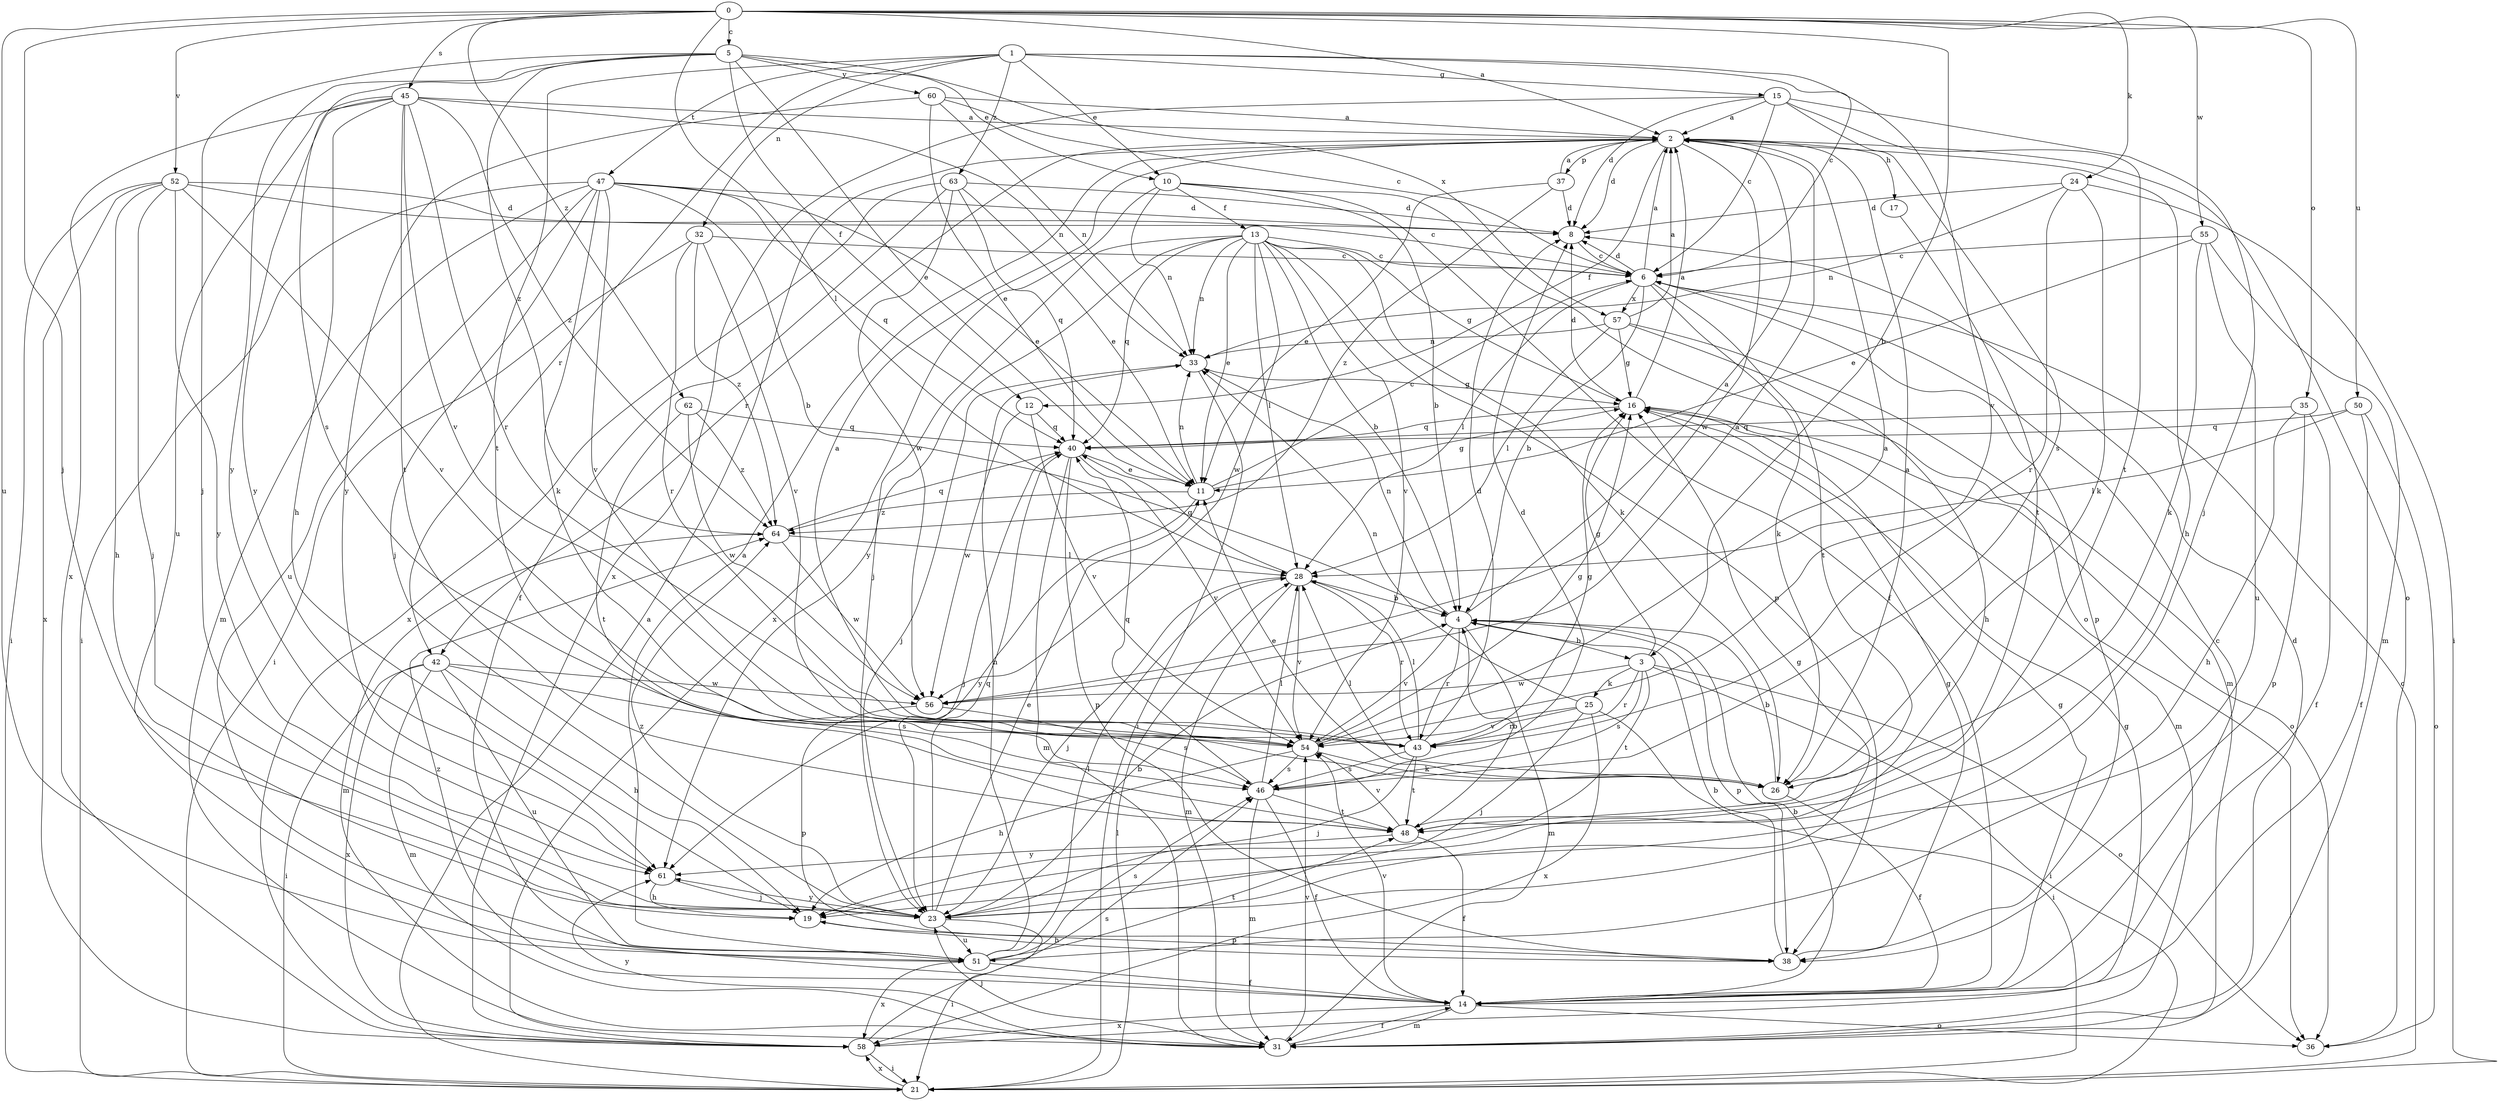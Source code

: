 strict digraph  {
0;
1;
2;
3;
4;
5;
6;
8;
10;
11;
12;
13;
14;
15;
16;
17;
19;
21;
23;
24;
25;
26;
28;
31;
32;
33;
35;
36;
37;
38;
40;
42;
43;
45;
46;
47;
48;
50;
51;
52;
54;
55;
56;
57;
58;
60;
61;
62;
63;
64;
0 -> 2  [label=a];
0 -> 3  [label=b];
0 -> 5  [label=c];
0 -> 23  [label=j];
0 -> 24  [label=k];
0 -> 28  [label=l];
0 -> 35  [label=o];
0 -> 45  [label=s];
0 -> 50  [label=u];
0 -> 51  [label=u];
0 -> 52  [label=v];
0 -> 55  [label=w];
0 -> 62  [label=z];
1 -> 6  [label=c];
1 -> 10  [label=e];
1 -> 15  [label=g];
1 -> 32  [label=n];
1 -> 42  [label=r];
1 -> 47  [label=t];
1 -> 48  [label=t];
1 -> 54  [label=v];
1 -> 63  [label=z];
2 -> 8  [label=d];
2 -> 12  [label=f];
2 -> 17  [label=h];
2 -> 19  [label=h];
2 -> 36  [label=o];
2 -> 37  [label=p];
2 -> 42  [label=r];
2 -> 56  [label=w];
3 -> 16  [label=g];
3 -> 21  [label=i];
3 -> 25  [label=k];
3 -> 36  [label=o];
3 -> 43  [label=r];
3 -> 46  [label=s];
3 -> 48  [label=t];
3 -> 56  [label=w];
4 -> 2  [label=a];
4 -> 3  [label=b];
4 -> 31  [label=m];
4 -> 33  [label=n];
4 -> 38  [label=p];
4 -> 43  [label=r];
4 -> 54  [label=v];
5 -> 10  [label=e];
5 -> 11  [label=e];
5 -> 12  [label=f];
5 -> 23  [label=j];
5 -> 46  [label=s];
5 -> 57  [label=x];
5 -> 60  [label=y];
5 -> 61  [label=y];
5 -> 64  [label=z];
6 -> 2  [label=a];
6 -> 4  [label=b];
6 -> 8  [label=d];
6 -> 26  [label=k];
6 -> 28  [label=l];
6 -> 38  [label=p];
6 -> 48  [label=t];
6 -> 57  [label=x];
8 -> 6  [label=c];
10 -> 4  [label=b];
10 -> 13  [label=f];
10 -> 14  [label=f];
10 -> 33  [label=n];
10 -> 36  [label=o];
10 -> 58  [label=x];
11 -> 6  [label=c];
11 -> 16  [label=g];
11 -> 33  [label=n];
11 -> 61  [label=y];
11 -> 64  [label=z];
12 -> 40  [label=q];
12 -> 54  [label=v];
12 -> 56  [label=w];
13 -> 4  [label=b];
13 -> 6  [label=c];
13 -> 11  [label=e];
13 -> 16  [label=g];
13 -> 23  [label=j];
13 -> 26  [label=k];
13 -> 28  [label=l];
13 -> 33  [label=n];
13 -> 38  [label=p];
13 -> 40  [label=q];
13 -> 54  [label=v];
13 -> 56  [label=w];
13 -> 61  [label=y];
14 -> 4  [label=b];
14 -> 6  [label=c];
14 -> 16  [label=g];
14 -> 31  [label=m];
14 -> 36  [label=o];
14 -> 54  [label=v];
14 -> 58  [label=x];
14 -> 64  [label=z];
15 -> 2  [label=a];
15 -> 6  [label=c];
15 -> 8  [label=d];
15 -> 23  [label=j];
15 -> 46  [label=s];
15 -> 48  [label=t];
15 -> 58  [label=x];
16 -> 2  [label=a];
16 -> 8  [label=d];
16 -> 31  [label=m];
16 -> 36  [label=o];
16 -> 40  [label=q];
17 -> 48  [label=t];
19 -> 38  [label=p];
21 -> 2  [label=a];
21 -> 6  [label=c];
21 -> 28  [label=l];
21 -> 58  [label=x];
23 -> 4  [label=b];
23 -> 11  [label=e];
23 -> 16  [label=g];
23 -> 21  [label=i];
23 -> 40  [label=q];
23 -> 51  [label=u];
23 -> 61  [label=y];
23 -> 64  [label=z];
24 -> 8  [label=d];
24 -> 21  [label=i];
24 -> 26  [label=k];
24 -> 33  [label=n];
24 -> 43  [label=r];
25 -> 21  [label=i];
25 -> 23  [label=j];
25 -> 33  [label=n];
25 -> 43  [label=r];
25 -> 54  [label=v];
25 -> 58  [label=x];
26 -> 2  [label=a];
26 -> 4  [label=b];
26 -> 11  [label=e];
26 -> 14  [label=f];
26 -> 28  [label=l];
28 -> 4  [label=b];
28 -> 23  [label=j];
28 -> 31  [label=m];
28 -> 40  [label=q];
28 -> 43  [label=r];
28 -> 54  [label=v];
31 -> 8  [label=d];
31 -> 14  [label=f];
31 -> 23  [label=j];
31 -> 54  [label=v];
31 -> 61  [label=y];
32 -> 6  [label=c];
32 -> 21  [label=i];
32 -> 43  [label=r];
32 -> 54  [label=v];
32 -> 64  [label=z];
33 -> 16  [label=g];
33 -> 21  [label=i];
33 -> 23  [label=j];
35 -> 14  [label=f];
35 -> 19  [label=h];
35 -> 38  [label=p];
35 -> 40  [label=q];
37 -> 2  [label=a];
37 -> 8  [label=d];
37 -> 11  [label=e];
37 -> 64  [label=z];
38 -> 4  [label=b];
38 -> 16  [label=g];
38 -> 19  [label=h];
40 -> 11  [label=e];
40 -> 23  [label=j];
40 -> 31  [label=m];
40 -> 38  [label=p];
40 -> 54  [label=v];
42 -> 19  [label=h];
42 -> 21  [label=i];
42 -> 31  [label=m];
42 -> 46  [label=s];
42 -> 51  [label=u];
42 -> 56  [label=w];
42 -> 58  [label=x];
43 -> 2  [label=a];
43 -> 8  [label=d];
43 -> 16  [label=g];
43 -> 23  [label=j];
43 -> 28  [label=l];
43 -> 46  [label=s];
43 -> 48  [label=t];
45 -> 2  [label=a];
45 -> 19  [label=h];
45 -> 33  [label=n];
45 -> 43  [label=r];
45 -> 48  [label=t];
45 -> 51  [label=u];
45 -> 54  [label=v];
45 -> 58  [label=x];
45 -> 61  [label=y];
45 -> 64  [label=z];
46 -> 8  [label=d];
46 -> 14  [label=f];
46 -> 28  [label=l];
46 -> 31  [label=m];
46 -> 40  [label=q];
46 -> 48  [label=t];
47 -> 4  [label=b];
47 -> 8  [label=d];
47 -> 11  [label=e];
47 -> 21  [label=i];
47 -> 23  [label=j];
47 -> 26  [label=k];
47 -> 31  [label=m];
47 -> 40  [label=q];
47 -> 51  [label=u];
47 -> 54  [label=v];
48 -> 4  [label=b];
48 -> 14  [label=f];
48 -> 54  [label=v];
48 -> 61  [label=y];
50 -> 14  [label=f];
50 -> 28  [label=l];
50 -> 36  [label=o];
50 -> 40  [label=q];
51 -> 2  [label=a];
51 -> 14  [label=f];
51 -> 28  [label=l];
51 -> 33  [label=n];
51 -> 46  [label=s];
51 -> 48  [label=t];
51 -> 58  [label=x];
52 -> 6  [label=c];
52 -> 8  [label=d];
52 -> 19  [label=h];
52 -> 21  [label=i];
52 -> 23  [label=j];
52 -> 54  [label=v];
52 -> 58  [label=x];
52 -> 61  [label=y];
54 -> 2  [label=a];
54 -> 16  [label=g];
54 -> 19  [label=h];
54 -> 26  [label=k];
54 -> 46  [label=s];
55 -> 6  [label=c];
55 -> 11  [label=e];
55 -> 26  [label=k];
55 -> 31  [label=m];
55 -> 51  [label=u];
56 -> 2  [label=a];
56 -> 38  [label=p];
56 -> 46  [label=s];
57 -> 2  [label=a];
57 -> 16  [label=g];
57 -> 19  [label=h];
57 -> 28  [label=l];
57 -> 31  [label=m];
57 -> 33  [label=n];
58 -> 16  [label=g];
58 -> 21  [label=i];
58 -> 46  [label=s];
60 -> 2  [label=a];
60 -> 6  [label=c];
60 -> 11  [label=e];
60 -> 33  [label=n];
60 -> 61  [label=y];
61 -> 19  [label=h];
61 -> 23  [label=j];
62 -> 40  [label=q];
62 -> 48  [label=t];
62 -> 56  [label=w];
62 -> 64  [label=z];
63 -> 8  [label=d];
63 -> 11  [label=e];
63 -> 14  [label=f];
63 -> 40  [label=q];
63 -> 56  [label=w];
63 -> 58  [label=x];
64 -> 28  [label=l];
64 -> 31  [label=m];
64 -> 40  [label=q];
64 -> 56  [label=w];
}
